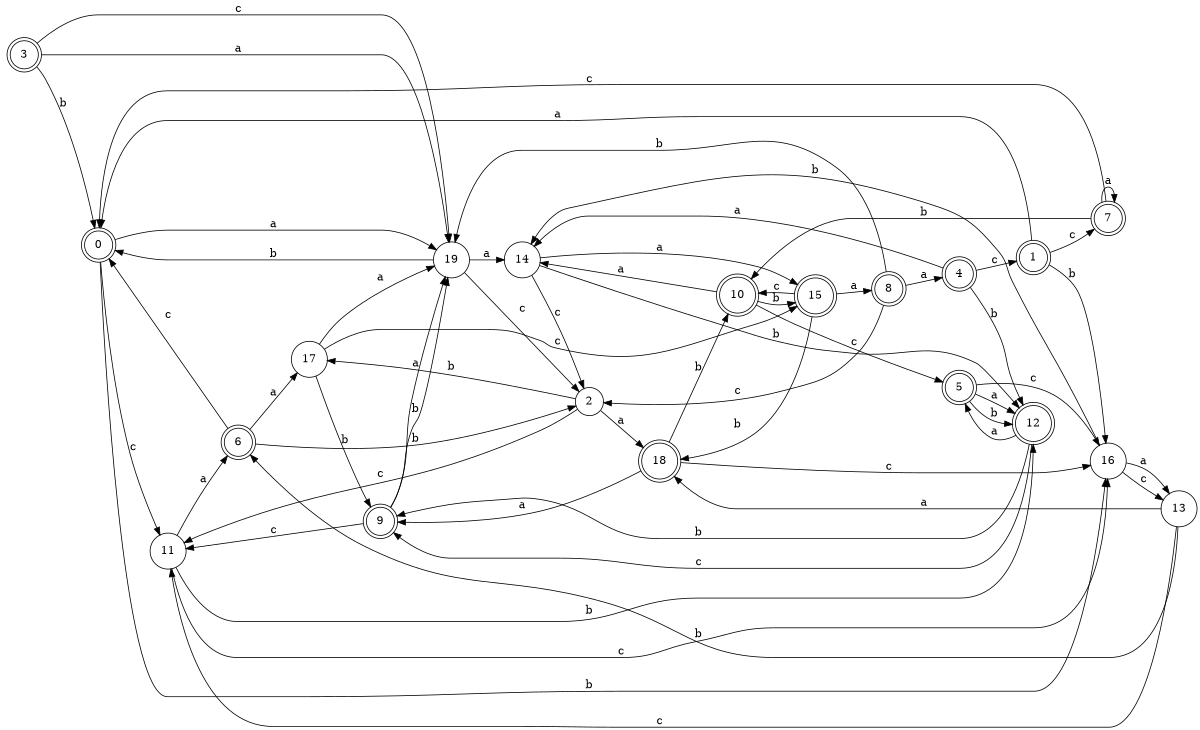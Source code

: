 digraph n16_7 {
__start0 [label="" shape="none"];

rankdir=LR;
size="8,5";

s0 [style="rounded,filled", color="black", fillcolor="white" shape="doublecircle", label="0"];
s1 [style="rounded,filled", color="black", fillcolor="white" shape="doublecircle", label="1"];
s2 [style="filled", color="black", fillcolor="white" shape="circle", label="2"];
s3 [style="rounded,filled", color="black", fillcolor="white" shape="doublecircle", label="3"];
s4 [style="rounded,filled", color="black", fillcolor="white" shape="doublecircle", label="4"];
s5 [style="rounded,filled", color="black", fillcolor="white" shape="doublecircle", label="5"];
s6 [style="rounded,filled", color="black", fillcolor="white" shape="doublecircle", label="6"];
s7 [style="rounded,filled", color="black", fillcolor="white" shape="doublecircle", label="7"];
s8 [style="rounded,filled", color="black", fillcolor="white" shape="doublecircle", label="8"];
s9 [style="rounded,filled", color="black", fillcolor="white" shape="doublecircle", label="9"];
s10 [style="rounded,filled", color="black", fillcolor="white" shape="doublecircle", label="10"];
s11 [style="filled", color="black", fillcolor="white" shape="circle", label="11"];
s12 [style="rounded,filled", color="black", fillcolor="white" shape="doublecircle", label="12"];
s13 [style="filled", color="black", fillcolor="white" shape="circle", label="13"];
s14 [style="filled", color="black", fillcolor="white" shape="circle", label="14"];
s15 [style="rounded,filled", color="black", fillcolor="white" shape="doublecircle", label="15"];
s16 [style="filled", color="black", fillcolor="white" shape="circle", label="16"];
s17 [style="filled", color="black", fillcolor="white" shape="circle", label="17"];
s18 [style="rounded,filled", color="black", fillcolor="white" shape="doublecircle", label="18"];
s19 [style="filled", color="black", fillcolor="white" shape="circle", label="19"];
s0 -> s19 [label="a"];
s0 -> s16 [label="b"];
s0 -> s11 [label="c"];
s1 -> s0 [label="a"];
s1 -> s16 [label="b"];
s1 -> s7 [label="c"];
s2 -> s18 [label="a"];
s2 -> s17 [label="b"];
s2 -> s11 [label="c"];
s3 -> s19 [label="a"];
s3 -> s0 [label="b"];
s3 -> s19 [label="c"];
s4 -> s14 [label="a"];
s4 -> s12 [label="b"];
s4 -> s1 [label="c"];
s5 -> s12 [label="a"];
s5 -> s12 [label="b"];
s5 -> s16 [label="c"];
s6 -> s17 [label="a"];
s6 -> s2 [label="b"];
s6 -> s0 [label="c"];
s7 -> s7 [label="a"];
s7 -> s10 [label="b"];
s7 -> s0 [label="c"];
s8 -> s4 [label="a"];
s8 -> s19 [label="b"];
s8 -> s2 [label="c"];
s9 -> s19 [label="a"];
s9 -> s19 [label="b"];
s9 -> s11 [label="c"];
s10 -> s14 [label="a"];
s10 -> s15 [label="b"];
s10 -> s5 [label="c"];
s11 -> s6 [label="a"];
s11 -> s12 [label="b"];
s11 -> s16 [label="c"];
s12 -> s5 [label="a"];
s12 -> s9 [label="b"];
s12 -> s9 [label="c"];
s13 -> s18 [label="a"];
s13 -> s6 [label="b"];
s13 -> s11 [label="c"];
s14 -> s15 [label="a"];
s14 -> s12 [label="b"];
s14 -> s2 [label="c"];
s15 -> s8 [label="a"];
s15 -> s18 [label="b"];
s15 -> s10 [label="c"];
s16 -> s13 [label="a"];
s16 -> s14 [label="b"];
s16 -> s13 [label="c"];
s17 -> s19 [label="a"];
s17 -> s9 [label="b"];
s17 -> s15 [label="c"];
s18 -> s9 [label="a"];
s18 -> s10 [label="b"];
s18 -> s16 [label="c"];
s19 -> s14 [label="a"];
s19 -> s0 [label="b"];
s19 -> s2 [label="c"];

}